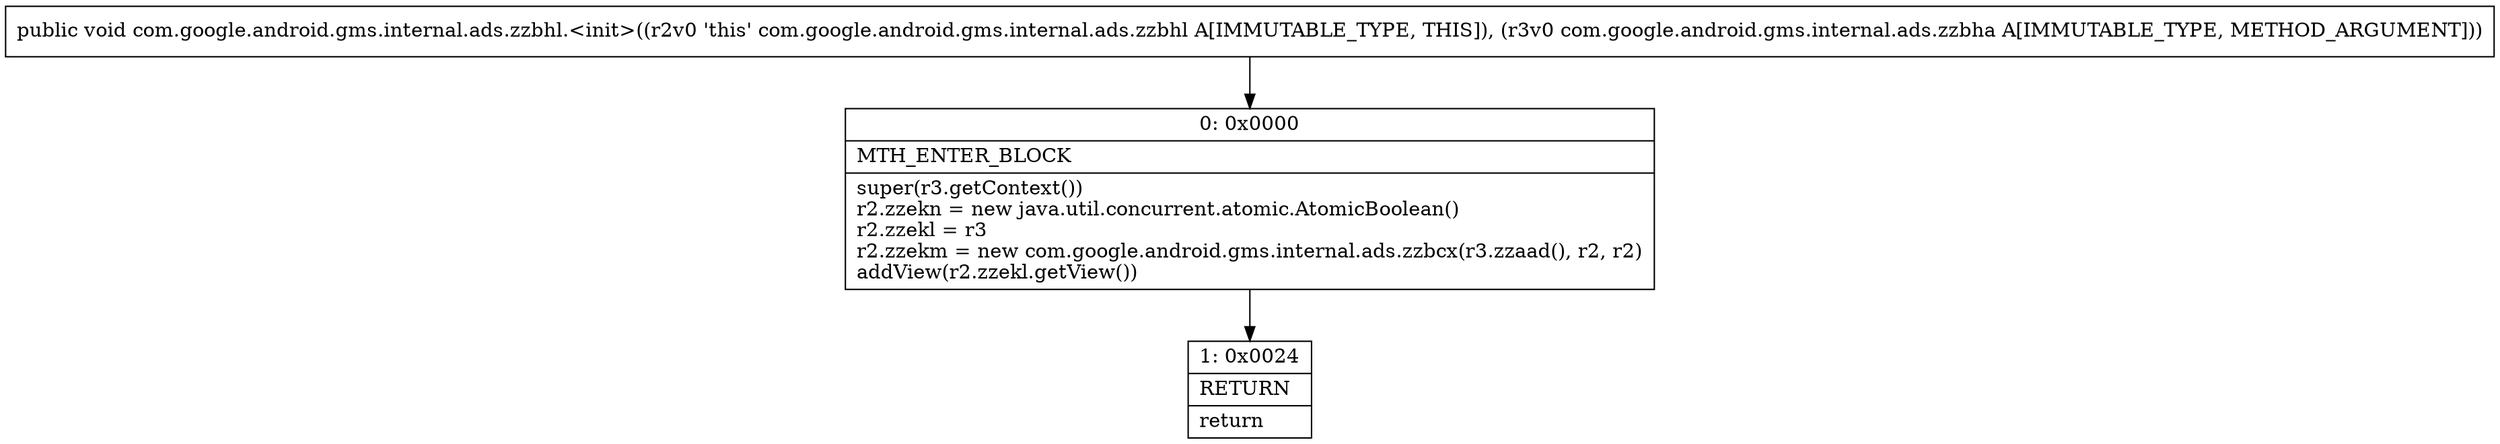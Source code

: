 digraph "CFG forcom.google.android.gms.internal.ads.zzbhl.\<init\>(Lcom\/google\/android\/gms\/internal\/ads\/zzbha;)V" {
Node_0 [shape=record,label="{0\:\ 0x0000|MTH_ENTER_BLOCK\l|super(r3.getContext())\lr2.zzekn = new java.util.concurrent.atomic.AtomicBoolean()\lr2.zzekl = r3\lr2.zzekm = new com.google.android.gms.internal.ads.zzbcx(r3.zzaad(), r2, r2)\laddView(r2.zzekl.getView())\l}"];
Node_1 [shape=record,label="{1\:\ 0x0024|RETURN\l|return\l}"];
MethodNode[shape=record,label="{public void com.google.android.gms.internal.ads.zzbhl.\<init\>((r2v0 'this' com.google.android.gms.internal.ads.zzbhl A[IMMUTABLE_TYPE, THIS]), (r3v0 com.google.android.gms.internal.ads.zzbha A[IMMUTABLE_TYPE, METHOD_ARGUMENT])) }"];
MethodNode -> Node_0;
Node_0 -> Node_1;
}

